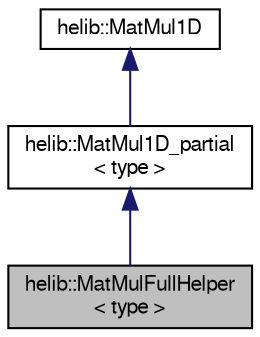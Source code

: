 digraph "helib::MatMulFullHelper&lt; type &gt;"
{
  edge [fontname="FreeSans",fontsize="10",labelfontname="FreeSans",labelfontsize="10"];
  node [fontname="FreeSans",fontsize="10",shape=record];
  Node0 [label="helib::MatMulFullHelper\l\< type \>",height=0.2,width=0.4,color="black", fillcolor="grey75", style="filled", fontcolor="black"];
  Node1 -> Node0 [dir="back",color="midnightblue",fontsize="10",style="solid"];
  Node1 [label="helib::MatMul1D_partial\l\< type \>",height=0.2,width=0.4,color="black", fillcolor="white", style="filled",URL="$classhelib_1_1_mat_mul1_d__partial.html"];
  Node2 -> Node1 [dir="back",color="midnightblue",fontsize="10",style="solid"];
  Node2 [label="helib::MatMul1D",height=0.2,width=0.4,color="black", fillcolor="white", style="filled",URL="$classhelib_1_1_mat_mul1_d.html"];
}
